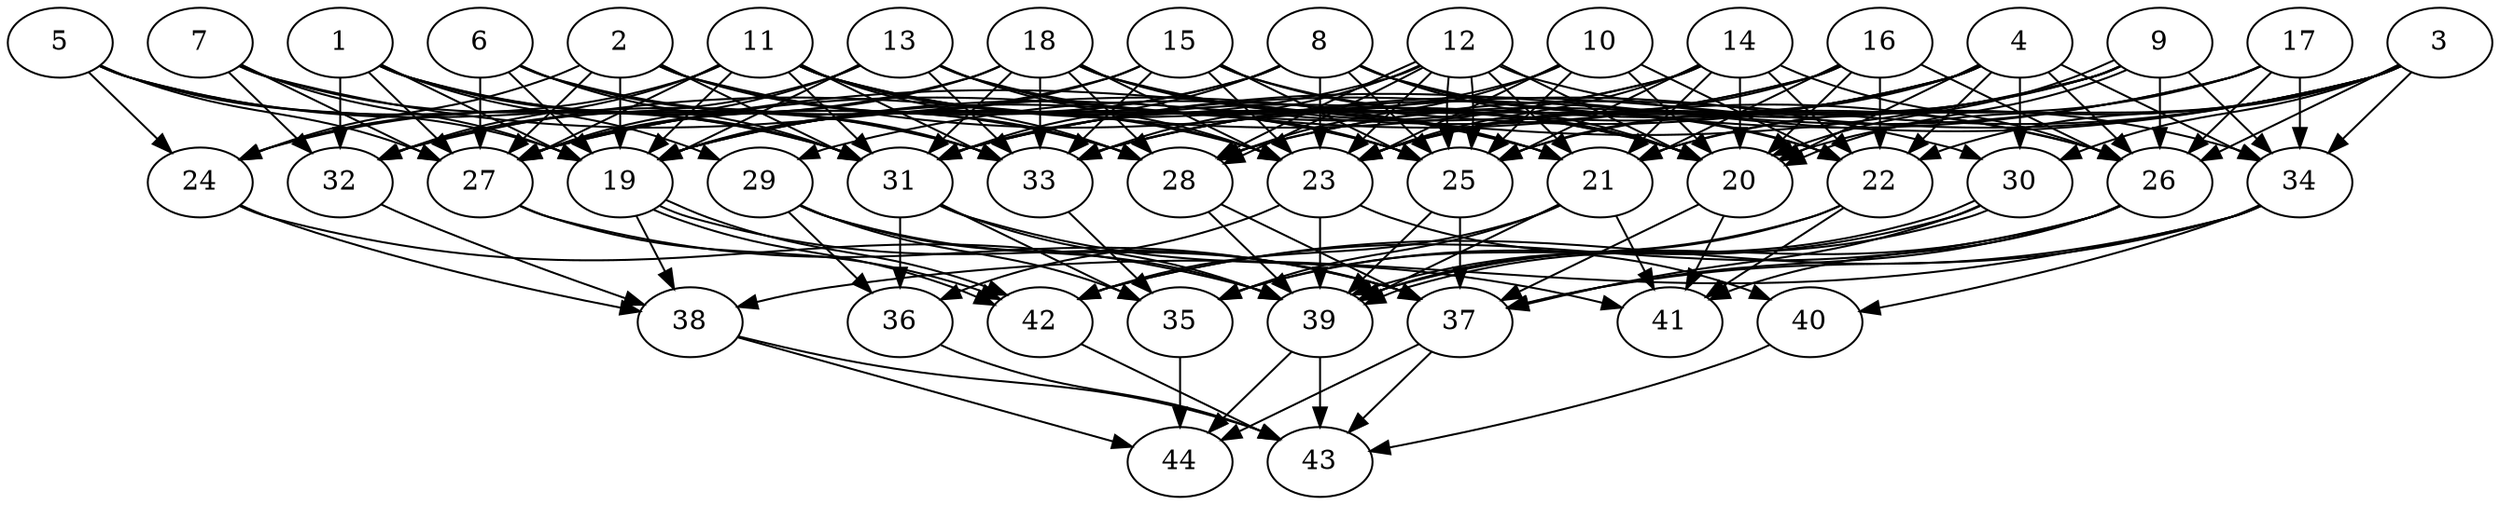 // DAG (tier=3-complex, mode=data, n=44, ccr=0.549, fat=0.742, density=0.718, regular=0.274, jump=0.240, mindata=4194304, maxdata=33554432)
// DAG automatically generated by daggen at Sun Aug 24 16:33:35 2025
// /home/ermia/Project/Environments/daggen/bin/daggen --dot --ccr 0.549 --fat 0.742 --regular 0.274 --density 0.718 --jump 0.240 --mindata 4194304 --maxdata 33554432 -n 44 
digraph G {
  1 [size="5450670907575974", alpha="0.01", expect_size="2725335453787987"]
  1 -> 19 [size ="182241846099968"]
  1 -> 27 [size ="182241846099968"]
  1 -> 28 [size ="182241846099968"]
  1 -> 29 [size ="182241846099968"]
  1 -> 31 [size ="182241846099968"]
  1 -> 32 [size ="182241846099968"]
  1 -> 33 [size ="182241846099968"]
  2 [size="230859509392909088", alpha="0.08", expect_size="115429754696454544"]
  2 -> 19 [size ="6944807171653632"]
  2 -> 24 [size ="6944807171653632"]
  2 -> 25 [size ="6944807171653632"]
  2 -> 27 [size ="6944807171653632"]
  2 -> 28 [size ="6944807171653632"]
  2 -> 30 [size ="6944807171653632"]
  2 -> 31 [size ="6944807171653632"]
  3 [size="5805844321994956800", alpha="0.01", expect_size="2902922160997478400"]
  3 -> 20 [size ="2184687493578752"]
  3 -> 21 [size ="2184687493578752"]
  3 -> 22 [size ="2184687493578752"]
  3 -> 26 [size ="2184687493578752"]
  3 -> 28 [size ="2184687493578752"]
  3 -> 30 [size ="2184687493578752"]
  3 -> 31 [size ="2184687493578752"]
  3 -> 33 [size ="2184687493578752"]
  3 -> 34 [size ="2184687493578752"]
  4 [size="244375078669735040", alpha="0.09", expect_size="122187539334867520"]
  4 -> 20 [size ="152376077975552"]
  4 -> 22 [size ="152376077975552"]
  4 -> 23 [size ="152376077975552"]
  4 -> 25 [size ="152376077975552"]
  4 -> 26 [size ="152376077975552"]
  4 -> 29 [size ="152376077975552"]
  4 -> 30 [size ="152376077975552"]
  4 -> 31 [size ="152376077975552"]
  4 -> 33 [size ="152376077975552"]
  4 -> 34 [size ="152376077975552"]
  5 [size="10706242891339424", alpha="0.13", expect_size="5353121445669712"]
  5 -> 19 [size ="526054313689088"]
  5 -> 24 [size ="526054313689088"]
  5 -> 27 [size ="526054313689088"]
  5 -> 31 [size ="526054313689088"]
  5 -> 33 [size ="526054313689088"]
  6 [size="15378507661578338304000", alpha="0.13", expect_size="7689253830789169152000"]
  6 -> 19 [size ="4947275730124800"]
  6 -> 23 [size ="4947275730124800"]
  6 -> 27 [size ="4947275730124800"]
  6 -> 31 [size ="4947275730124800"]
  6 -> 33 [size ="4947275730124800"]
  7 [size="324548229490808704", alpha="0.07", expect_size="162274114745404352"]
  7 -> 19 [size ="5400494637842432"]
  7 -> 21 [size ="5400494637842432"]
  7 -> 27 [size ="5400494637842432"]
  7 -> 31 [size ="5400494637842432"]
  7 -> 32 [size ="5400494637842432"]
  8 [size="5475123025159464681472", alpha="0.10", expect_size="2737561512579732340736"]
  8 -> 19 [size ="2485149816061952"]
  8 -> 20 [size ="2485149816061952"]
  8 -> 22 [size ="2485149816061952"]
  8 -> 23 [size ="2485149816061952"]
  8 -> 25 [size ="2485149816061952"]
  8 -> 26 [size ="2485149816061952"]
  8 -> 27 [size ="2485149816061952"]
  8 -> 31 [size ="2485149816061952"]
  9 [size="27931536350592892928000", alpha="0.15", expect_size="13965768175296446464000"]
  9 -> 20 [size ="7364668502835200"]
  9 -> 20 [size ="7364668502835200"]
  9 -> 23 [size ="7364668502835200"]
  9 -> 25 [size ="7364668502835200"]
  9 -> 26 [size ="7364668502835200"]
  9 -> 27 [size ="7364668502835200"]
  9 -> 28 [size ="7364668502835200"]
  9 -> 34 [size ="7364668502835200"]
  10 [size="22049082797743140765696", alpha="0.05", expect_size="11024541398871570382848"]
  10 -> 20 [size ="6290478358069248"]
  10 -> 22 [size ="6290478358069248"]
  10 -> 23 [size ="6290478358069248"]
  10 -> 25 [size ="6290478358069248"]
  10 -> 28 [size ="6290478358069248"]
  10 -> 31 [size ="6290478358069248"]
  11 [size="6294472058954825334784", alpha="0.10", expect_size="3147236029477412667392"]
  11 -> 19 [size ="2727278739980288"]
  11 -> 20 [size ="2727278739980288"]
  11 -> 21 [size ="2727278739980288"]
  11 -> 23 [size ="2727278739980288"]
  11 -> 24 [size ="2727278739980288"]
  11 -> 25 [size ="2727278739980288"]
  11 -> 27 [size ="2727278739980288"]
  11 -> 28 [size ="2727278739980288"]
  11 -> 31 [size ="2727278739980288"]
  11 -> 32 [size ="2727278739980288"]
  11 -> 33 [size ="2727278739980288"]
  12 [size="372708940542552320", alpha="0.18", expect_size="186354470271276160"]
  12 -> 19 [size ="5982394725171200"]
  12 -> 20 [size ="5982394725171200"]
  12 -> 21 [size ="5982394725171200"]
  12 -> 23 [size ="5982394725171200"]
  12 -> 25 [size ="5982394725171200"]
  12 -> 25 [size ="5982394725171200"]
  12 -> 28 [size ="5982394725171200"]
  12 -> 28 [size ="5982394725171200"]
  12 -> 33 [size ="5982394725171200"]
  12 -> 34 [size ="5982394725171200"]
  13 [size="21924536104963592", alpha="0.18", expect_size="10962268052481796"]
  13 -> 19 [size ="765062021120000"]
  13 -> 20 [size ="765062021120000"]
  13 -> 23 [size ="765062021120000"]
  13 -> 25 [size ="765062021120000"]
  13 -> 27 [size ="765062021120000"]
  13 -> 32 [size ="765062021120000"]
  13 -> 33 [size ="765062021120000"]
  14 [size="1136028378646631296", alpha="0.02", expect_size="568014189323315648"]
  14 -> 19 [size ="1628234047291392"]
  14 -> 20 [size ="1628234047291392"]
  14 -> 21 [size ="1628234047291392"]
  14 -> 22 [size ="1628234047291392"]
  14 -> 23 [size ="1628234047291392"]
  14 -> 25 [size ="1628234047291392"]
  14 -> 26 [size ="1628234047291392"]
  14 -> 32 [size ="1628234047291392"]
  15 [size="652003949934142464", alpha="0.10", expect_size="326001974967071232"]
  15 -> 19 [size ="255233934491648"]
  15 -> 20 [size ="255233934491648"]
  15 -> 22 [size ="255233934491648"]
  15 -> 23 [size ="255233934491648"]
  15 -> 25 [size ="255233934491648"]
  15 -> 32 [size ="255233934491648"]
  15 -> 33 [size ="255233934491648"]
  16 [size="3481553280011205607424", alpha="0.05", expect_size="1740776640005602803712"]
  16 -> 19 [size ="1837689007505408"]
  16 -> 20 [size ="1837689007505408"]
  16 -> 21 [size ="1837689007505408"]
  16 -> 22 [size ="1837689007505408"]
  16 -> 23 [size ="1837689007505408"]
  16 -> 26 [size ="1837689007505408"]
  16 -> 27 [size ="1837689007505408"]
  17 [size="271353237887455712", alpha="0.14", expect_size="135676618943727856"]
  17 -> 21 [size ="7306621592010752"]
  17 -> 26 [size ="7306621592010752"]
  17 -> 31 [size ="7306621592010752"]
  17 -> 33 [size ="7306621592010752"]
  17 -> 34 [size ="7306621592010752"]
  18 [size="700499628161979383808", alpha="0.13", expect_size="350249814080989691904"]
  18 -> 20 [size ="630998886776832"]
  18 -> 21 [size ="630998886776832"]
  18 -> 23 [size ="630998886776832"]
  18 -> 24 [size ="630998886776832"]
  18 -> 26 [size ="630998886776832"]
  18 -> 27 [size ="630998886776832"]
  18 -> 28 [size ="630998886776832"]
  18 -> 31 [size ="630998886776832"]
  18 -> 33 [size ="630998886776832"]
  19 [size="2363409905698569728", alpha="0.05", expect_size="1181704952849284864"]
  19 -> 37 [size ="2386239839797248"]
  19 -> 38 [size ="2386239839797248"]
  19 -> 42 [size ="2386239839797248"]
  19 -> 42 [size ="2386239839797248"]
  20 [size="496383740845085312", alpha="0.08", expect_size="248191870422542656"]
  20 -> 37 [size ="785383222673408"]
  20 -> 41 [size ="785383222673408"]
  21 [size="5792153558716438806528", alpha="0.16", expect_size="2896076779358219403264"]
  21 -> 35 [size ="2580180161789952"]
  21 -> 39 [size ="2580180161789952"]
  21 -> 41 [size ="2580180161789952"]
  21 -> 42 [size ="2580180161789952"]
  22 [size="18867585826677661696", alpha="0.18", expect_size="9433792913338830848"]
  22 -> 35 [size ="6917318768590848"]
  22 -> 39 [size ="6917318768590848"]
  22 -> 41 [size ="6917318768590848"]
  23 [size="138490239490001872", alpha="0.02", expect_size="69245119745000936"]
  23 -> 36 [size ="5048835466330112"]
  23 -> 39 [size ="5048835466330112"]
  23 -> 40 [size ="5048835466330112"]
  24 [size="10709124506038892544", alpha="0.15", expect_size="5354562253019446272"]
  24 -> 38 [size ="7101604406755328"]
  24 -> 39 [size ="7101604406755328"]
  25 [size="30366095087128555814912", alpha="0.02", expect_size="15183047543564277907456"]
  25 -> 37 [size ="7786625459290112"]
  25 -> 39 [size ="7786625459290112"]
  26 [size="7654579082740853899264", alpha="0.19", expect_size="3827289541370426949632"]
  26 -> 37 [size ="3107211840585728"]
  26 -> 39 [size ="3107211840585728"]
  26 -> 41 [size ="3107211840585728"]
  26 -> 42 [size ="3107211840585728"]
  27 [size="10828842008125126656", alpha="0.16", expect_size="5414421004062563328"]
  27 -> 37 [size ="3940651586551808"]
  27 -> 42 [size ="3940651586551808"]
  28 [size="238970965605732544", alpha="0.09", expect_size="119485482802866272"]
  28 -> 37 [size ="8425374128013312"]
  28 -> 39 [size ="8425374128013312"]
  29 [size="376241953701888000000", alpha="0.19", expect_size="188120976850944000000"]
  29 -> 35 [size ="416934789120000"]
  29 -> 36 [size ="416934789120000"]
  29 -> 37 [size ="416934789120000"]
  29 -> 39 [size ="416934789120000"]
  30 [size="1064238781980376960", alpha="0.00", expect_size="532119390990188480"]
  30 -> 35 [size ="1417892864196608"]
  30 -> 37 [size ="1417892864196608"]
  30 -> 39 [size ="1417892864196608"]
  30 -> 39 [size ="1417892864196608"]
  31 [size="3169014358424371712", alpha="0.07", expect_size="1584507179212185856"]
  31 -> 35 [size ="2738179970957312"]
  31 -> 36 [size ="2738179970957312"]
  31 -> 39 [size ="2738179970957312"]
  31 -> 41 [size ="2738179970957312"]
  32 [size="7816949736614722560", alpha="0.12", expect_size="3908474868307361280"]
  32 -> 38 [size ="4721742970880000"]
  33 [size="22935119945691262091264", alpha="0.07", expect_size="11467559972845631045632"]
  33 -> 35 [size ="6457890311241728"]
  34 [size="12999511100397191168", alpha="0.12", expect_size="6499755550198595584"]
  34 -> 37 [size ="8431755778326528"]
  34 -> 38 [size ="8431755778326528"]
  34 -> 40 [size ="8431755778326528"]
  34 -> 42 [size ="8431755778326528"]
  35 [size="44902660444769656", alpha="0.05", expect_size="22451330222384828"]
  35 -> 44 [size ="1183124037828608"]
  36 [size="14977095450495377408", alpha="0.00", expect_size="7488547725247688704"]
  36 -> 43 [size ="7477944482004992"]
  37 [size="176315376274216321024", alpha="0.07", expect_size="88157688137108160512"]
  37 -> 43 [size ="251545631326208"]
  37 -> 44 [size ="251545631326208"]
  38 [size="13840111452991538", alpha="0.11", expect_size="6920055726495769"]
  38 -> 43 [size ="253202045861888"]
  38 -> 44 [size ="253202045861888"]
  39 [size="451175307517362176000", alpha="0.16", expect_size="225587653758681088000"]
  39 -> 43 [size ="470601747660800"]
  39 -> 44 [size ="470601747660800"]
  40 [size="72005842652623872", alpha="0.16", expect_size="36002921326311936"]
  40 -> 43 [size ="8255561665609728"]
  41 [size="9865996657944952832000", alpha="0.11", expect_size="4932998328972476416000"]
  42 [size="4623653823497617408", alpha="0.15", expect_size="2311826911748808704"]
  42 -> 43 [size ="2849315697459200"]
  43 [size="16220316050263502848", alpha="0.18", expect_size="8110158025131751424"]
  44 [size="305759196974873051136", alpha="0.03", expect_size="152879598487436525568"]
}